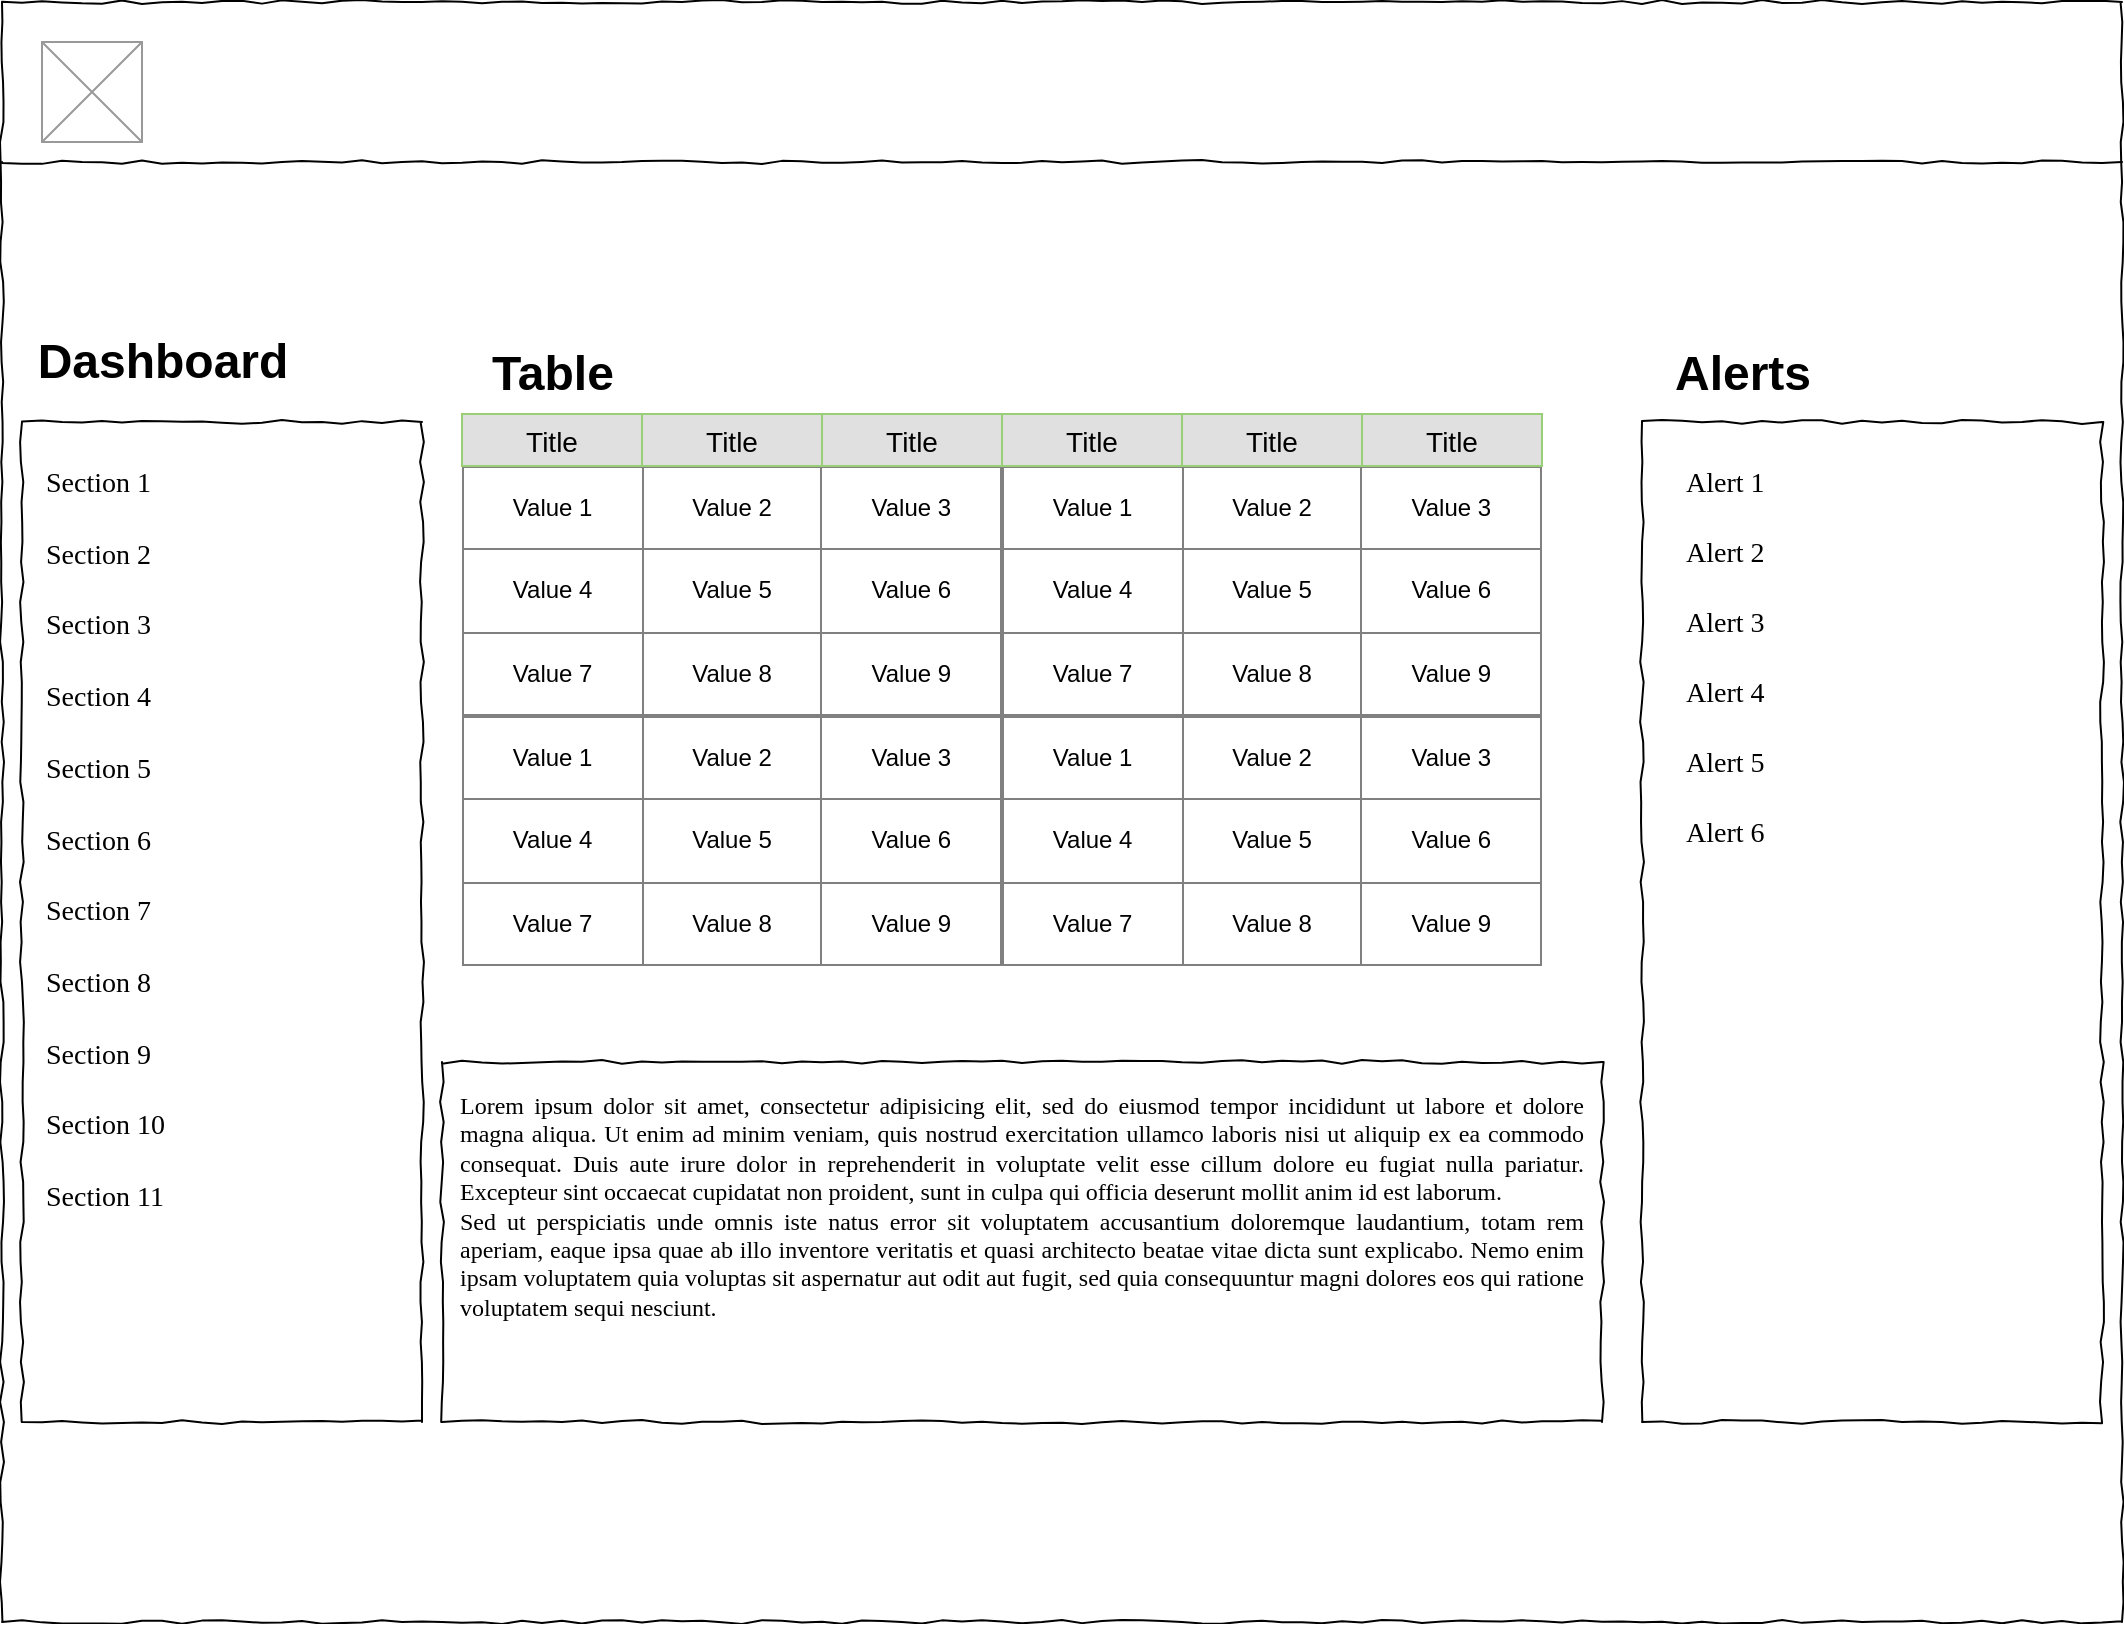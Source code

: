 <mxfile version="12.4.7" type="device"><diagram name="Page-1" id="03018318-947c-dd8e-b7a3-06fadd420f32"><mxGraphModel dx="1108" dy="479" grid="1" gridSize="10" guides="1" tooltips="1" connect="1" arrows="1" fold="1" page="1" pageScale="1" pageWidth="1100" pageHeight="850" background="#ffffff" math="0" shadow="0"><root><mxCell id="0"/><mxCell id="1" parent="0"/><mxCell id="677b7b8949515195-1" value="" style="whiteSpace=wrap;html=1;rounded=0;shadow=0;labelBackgroundColor=none;strokeColor=#000000;strokeWidth=1;fillColor=none;fontFamily=Verdana;fontSize=12;fontColor=#000000;align=center;comic=1;" parent="1" vertex="1"><mxGeometry x="20" y="20" width="1060" height="810" as="geometry"/></mxCell><mxCell id="677b7b8949515195-8" value="" style="whiteSpace=wrap;html=1;rounded=0;shadow=0;labelBackgroundColor=none;strokeWidth=1;fillColor=none;fontFamily=Verdana;fontSize=12;align=center;comic=1;" parent="1" vertex="1"><mxGeometry x="30" y="230" width="200" height="500" as="geometry"/></mxCell><mxCell id="677b7b8949515195-9" value="" style="line;strokeWidth=1;html=1;rounded=0;shadow=0;labelBackgroundColor=none;fillColor=none;fontFamily=Verdana;fontSize=14;fontColor=#000000;align=center;comic=1;" parent="1" vertex="1"><mxGeometry x="20" y="50" width="1060" height="100" as="geometry"/></mxCell><mxCell id="677b7b8949515195-15" value="&lt;div style=&quot;text-align: justify&quot;&gt;&lt;span&gt;Lorem ipsum dolor sit amet, consectetur adipisicing elit, sed do eiusmod tempor incididunt ut labore et dolore magna aliqua. Ut enim ad minim veniam, quis nostrud exercitation ullamco laboris nisi ut aliquip ex ea commodo consequat. Duis aute irure dolor in reprehenderit in voluptate velit esse cillum dolore eu fugiat nulla pariatur. Excepteur sint occaecat cupidatat non proident, sunt in culpa qui officia deserunt mollit anim id est laborum.&lt;/span&gt;&lt;/div&gt;&lt;div style=&quot;text-align: justify&quot;&gt;&lt;span&gt;Sed ut perspiciatis unde omnis iste natus error sit voluptatem accusantium doloremque laudantium, totam rem aperiam, eaque ipsa quae ab illo inventore veritatis et quasi architecto beatae vitae dicta sunt explicabo. Nemo enim ipsam voluptatem quia voluptas sit aspernatur aut odit aut fugit, sed quia consequuntur magni dolores eos qui ratione voluptatem sequi nesciunt.&amp;nbsp;&lt;/span&gt;&lt;/div&gt;" style="whiteSpace=wrap;html=1;rounded=0;shadow=0;labelBackgroundColor=none;strokeWidth=1;fillColor=none;fontFamily=Verdana;fontSize=12;align=center;verticalAlign=top;spacing=10;comic=1;" parent="1" vertex="1"><mxGeometry x="240" y="550" width="580" height="180" as="geometry"/></mxCell><mxCell id="677b7b8949515195-25" value="" style="whiteSpace=wrap;html=1;rounded=0;shadow=0;labelBackgroundColor=none;strokeWidth=1;fillColor=none;fontFamily=Verdana;fontSize=12;align=center;comic=1;" parent="1" vertex="1"><mxGeometry x="840" y="230" width="230" height="500" as="geometry"/></mxCell><mxCell id="677b7b8949515195-27" value="Section 1" style="text;html=1;points=[];align=left;verticalAlign=top;spacingTop=-4;fontSize=14;fontFamily=Verdana" parent="1" vertex="1"><mxGeometry x="40" y="250" width="170" height="20" as="geometry"/></mxCell><mxCell id="677b7b8949515195-28" value="Section 2" style="text;html=1;points=[];align=left;verticalAlign=top;spacingTop=-4;fontSize=14;fontFamily=Verdana" parent="1" vertex="1"><mxGeometry x="40" y="286" width="170" height="20" as="geometry"/></mxCell><mxCell id="677b7b8949515195-29" value="Section 3" style="text;html=1;points=[];align=left;verticalAlign=top;spacingTop=-4;fontSize=14;fontFamily=Verdana" parent="1" vertex="1"><mxGeometry x="40" y="321" width="170" height="20" as="geometry"/></mxCell><mxCell id="677b7b8949515195-30" value="Section 4" style="text;html=1;points=[];align=left;verticalAlign=top;spacingTop=-4;fontSize=14;fontFamily=Verdana" parent="1" vertex="1"><mxGeometry x="40" y="357" width="170" height="20" as="geometry"/></mxCell><mxCell id="677b7b8949515195-31" value="Section 7" style="text;html=1;points=[];align=left;verticalAlign=top;spacingTop=-4;fontSize=14;fontFamily=Verdana" parent="1" vertex="1"><mxGeometry x="40" y="464" width="170" height="20" as="geometry"/></mxCell><mxCell id="677b7b8949515195-32" value="Section 8" style="text;html=1;points=[];align=left;verticalAlign=top;spacingTop=-4;fontSize=14;fontFamily=Verdana" parent="1" vertex="1"><mxGeometry x="40" y="500" width="170" height="20" as="geometry"/></mxCell><mxCell id="677b7b8949515195-33" value="Section 9" style="text;html=1;points=[];align=left;verticalAlign=top;spacingTop=-4;fontSize=14;fontFamily=Verdana" parent="1" vertex="1"><mxGeometry x="40" y="536" width="170" height="20" as="geometry"/></mxCell><mxCell id="677b7b8949515195-34" value="Section 10" style="text;html=1;points=[];align=left;verticalAlign=top;spacingTop=-4;fontSize=14;fontFamily=Verdana" parent="1" vertex="1"><mxGeometry x="40" y="571" width="170" height="20" as="geometry"/></mxCell><mxCell id="677b7b8949515195-35" value="Section 11" style="text;html=1;points=[];align=left;verticalAlign=top;spacingTop=-4;fontSize=14;fontFamily=Verdana" parent="1" vertex="1"><mxGeometry x="40" y="607" width="170" height="20" as="geometry"/></mxCell><mxCell id="677b7b8949515195-39" value="Section 5" style="text;html=1;points=[];align=left;verticalAlign=top;spacingTop=-4;fontSize=14;fontFamily=Verdana" parent="1" vertex="1"><mxGeometry x="40" y="393" width="170" height="20" as="geometry"/></mxCell><mxCell id="677b7b8949515195-40" value="Section 6" style="text;html=1;points=[];align=left;verticalAlign=top;spacingTop=-4;fontSize=14;fontFamily=Verdana" parent="1" vertex="1"><mxGeometry x="40" y="429" width="170" height="20" as="geometry"/></mxCell><mxCell id="677b7b8949515195-44" value="Alert 1" style="text;html=1;points=[];align=left;verticalAlign=top;spacingTop=-4;fontSize=14;fontFamily=Verdana" parent="1" vertex="1"><mxGeometry x="860" y="250" width="170" height="20" as="geometry"/></mxCell><mxCell id="677b7b8949515195-45" value="Alert 2" style="text;html=1;points=[];align=left;verticalAlign=top;spacingTop=-4;fontSize=14;fontFamily=Verdana" parent="1" vertex="1"><mxGeometry x="860" y="285" width="170" height="20" as="geometry"/></mxCell><mxCell id="677b7b8949515195-46" value="Alert 3" style="text;html=1;points=[];align=left;verticalAlign=top;spacingTop=-4;fontSize=14;fontFamily=Verdana" parent="1" vertex="1"><mxGeometry x="860" y="320" width="170" height="20" as="geometry"/></mxCell><mxCell id="677b7b8949515195-47" value="Alert 4" style="text;html=1;points=[];align=left;verticalAlign=top;spacingTop=-4;fontSize=14;fontFamily=Verdana" parent="1" vertex="1"><mxGeometry x="860" y="355" width="170" height="20" as="geometry"/></mxCell><mxCell id="677b7b8949515195-48" value="Alert 5" style="text;html=1;points=[];align=left;verticalAlign=top;spacingTop=-4;fontSize=14;fontFamily=Verdana" parent="1" vertex="1"><mxGeometry x="860" y="390" width="170" height="20" as="geometry"/></mxCell><mxCell id="677b7b8949515195-49" value="Alert 6" style="text;html=1;points=[];align=left;verticalAlign=top;spacingTop=-4;fontSize=14;fontFamily=Verdana" parent="1" vertex="1"><mxGeometry x="860" y="425" width="170" height="20" as="geometry"/></mxCell><mxCell id="C8YegmNehUbl_PGMrF8F-54" value="" style="shape=image;html=1;verticalAlign=top;verticalLabelPosition=bottom;labelBackgroundColor=#ffffff;imageAspect=0;aspect=fixed;image=https://cdn3.iconfinder.com/data/icons/essential-rounded/64/Rounded-31-128.png;strokeColor=#97D077;" vertex="1" parent="1"><mxGeometry x="990" y="40" width="28" height="28" as="geometry"/></mxCell><mxCell id="C8YegmNehUbl_PGMrF8F-55" value="" style="shape=image;html=1;verticalAlign=top;verticalLabelPosition=bottom;labelBackgroundColor=#ffffff;imageAspect=0;aspect=fixed;image=https://cdn4.iconfinder.com/data/icons/pictype-free-vector-icons/16/alarm-128.png;strokeColor=#97D077;" vertex="1" parent="1"><mxGeometry x="946" y="50" width="18" height="18" as="geometry"/></mxCell><mxCell id="C8YegmNehUbl_PGMrF8F-57" value="&lt;table border=&quot;1&quot; width=&quot;100%&quot; height=&quot;100%&quot; style=&quot;width:100%;height:100%;border-collapse:collapse;&quot;&gt;&lt;tr&gt;&lt;td align=&quot;center&quot;&gt;Value 1&lt;/td&gt;&lt;td align=&quot;center&quot;&gt;Value 2&lt;/td&gt;&lt;td align=&quot;center&quot;&gt;Value 3&lt;/td&gt;&lt;/tr&gt;&lt;tr&gt;&lt;td align=&quot;center&quot;&gt;Value 4&lt;/td&gt;&lt;td align=&quot;center&quot;&gt;Value 5&lt;/td&gt;&lt;td align=&quot;center&quot;&gt;Value 6&lt;/td&gt;&lt;/tr&gt;&lt;tr&gt;&lt;td align=&quot;center&quot;&gt;Value 7&lt;/td&gt;&lt;td align=&quot;center&quot;&gt;Value 8&lt;/td&gt;&lt;td align=&quot;center&quot;&gt;Value 9&lt;/td&gt;&lt;/tr&gt;&lt;/table&gt;" style="text;html=1;strokeColor=none;fillColor=none;overflow=fill;" vertex="1" parent="1"><mxGeometry x="250" y="252" width="270" height="125" as="geometry"/></mxCell><mxCell id="C8YegmNehUbl_PGMrF8F-64" value="Title" style="text;align=center;verticalAlign=middle;spacingLeft=4;spacingRight=4;fillColor=#e0e0e0;rotatable=0;points=[[0,0.5],[1,0.5]];portConstraint=eastwest;fontSize=14;strokeColor=#97D077;" vertex="1" parent="1"><mxGeometry x="250" y="226" width="90" height="26" as="geometry"/></mxCell><mxCell id="C8YegmNehUbl_PGMrF8F-67" value="Title" style="text;align=center;verticalAlign=middle;spacingLeft=4;spacingRight=4;fillColor=#e0e0e0;rotatable=0;points=[[0,0.5],[1,0.5]];portConstraint=eastwest;fontSize=14;strokeColor=#97D077;" vertex="1" parent="1"><mxGeometry x="340" y="226" width="90" height="26" as="geometry"/></mxCell><mxCell id="C8YegmNehUbl_PGMrF8F-68" value="Title" style="text;align=center;verticalAlign=middle;spacingLeft=4;spacingRight=4;fillColor=#e0e0e0;rotatable=0;points=[[0,0.5],[1,0.5]];portConstraint=eastwest;fontSize=14;strokeColor=#97D077;" vertex="1" parent="1"><mxGeometry x="430" y="226" width="90" height="26" as="geometry"/></mxCell><mxCell id="C8YegmNehUbl_PGMrF8F-69" value="&lt;table border=&quot;1&quot; width=&quot;100%&quot; height=&quot;100%&quot; style=&quot;width:100%;height:100%;border-collapse:collapse;&quot;&gt;&lt;tr&gt;&lt;td align=&quot;center&quot;&gt;Value 1&lt;/td&gt;&lt;td align=&quot;center&quot;&gt;Value 2&lt;/td&gt;&lt;td align=&quot;center&quot;&gt;Value 3&lt;/td&gt;&lt;/tr&gt;&lt;tr&gt;&lt;td align=&quot;center&quot;&gt;Value 4&lt;/td&gt;&lt;td align=&quot;center&quot;&gt;Value 5&lt;/td&gt;&lt;td align=&quot;center&quot;&gt;Value 6&lt;/td&gt;&lt;/tr&gt;&lt;tr&gt;&lt;td align=&quot;center&quot;&gt;Value 7&lt;/td&gt;&lt;td align=&quot;center&quot;&gt;Value 8&lt;/td&gt;&lt;td align=&quot;center&quot;&gt;Value 9&lt;/td&gt;&lt;/tr&gt;&lt;/table&gt;" style="text;html=1;strokeColor=none;fillColor=none;overflow=fill;" vertex="1" parent="1"><mxGeometry x="250" y="377" width="270" height="125" as="geometry"/></mxCell><mxCell id="C8YegmNehUbl_PGMrF8F-70" value="&lt;table border=&quot;1&quot; width=&quot;100%&quot; height=&quot;100%&quot; style=&quot;width:100%;height:100%;border-collapse:collapse;&quot;&gt;&lt;tr&gt;&lt;td align=&quot;center&quot;&gt;Value 1&lt;/td&gt;&lt;td align=&quot;center&quot;&gt;Value 2&lt;/td&gt;&lt;td align=&quot;center&quot;&gt;Value 3&lt;/td&gt;&lt;/tr&gt;&lt;tr&gt;&lt;td align=&quot;center&quot;&gt;Value 4&lt;/td&gt;&lt;td align=&quot;center&quot;&gt;Value 5&lt;/td&gt;&lt;td align=&quot;center&quot;&gt;Value 6&lt;/td&gt;&lt;/tr&gt;&lt;tr&gt;&lt;td align=&quot;center&quot;&gt;Value 7&lt;/td&gt;&lt;td align=&quot;center&quot;&gt;Value 8&lt;/td&gt;&lt;td align=&quot;center&quot;&gt;Value 9&lt;/td&gt;&lt;/tr&gt;&lt;/table&gt;" style="text;html=1;strokeColor=none;fillColor=none;overflow=fill;" vertex="1" parent="1"><mxGeometry x="520" y="252" width="270" height="125" as="geometry"/></mxCell><mxCell id="C8YegmNehUbl_PGMrF8F-71" value="&lt;table border=&quot;1&quot; width=&quot;100%&quot; height=&quot;100%&quot; style=&quot;width:100%;height:100%;border-collapse:collapse;&quot;&gt;&lt;tr&gt;&lt;td align=&quot;center&quot;&gt;Value 1&lt;/td&gt;&lt;td align=&quot;center&quot;&gt;Value 2&lt;/td&gt;&lt;td align=&quot;center&quot;&gt;Value 3&lt;/td&gt;&lt;/tr&gt;&lt;tr&gt;&lt;td align=&quot;center&quot;&gt;Value 4&lt;/td&gt;&lt;td align=&quot;center&quot;&gt;Value 5&lt;/td&gt;&lt;td align=&quot;center&quot;&gt;Value 6&lt;/td&gt;&lt;/tr&gt;&lt;tr&gt;&lt;td align=&quot;center&quot;&gt;Value 7&lt;/td&gt;&lt;td align=&quot;center&quot;&gt;Value 8&lt;/td&gt;&lt;td align=&quot;center&quot;&gt;Value 9&lt;/td&gt;&lt;/tr&gt;&lt;/table&gt;" style="text;html=1;strokeColor=none;fillColor=none;overflow=fill;" vertex="1" parent="1"><mxGeometry x="520" y="377" width="270" height="125" as="geometry"/></mxCell><mxCell id="C8YegmNehUbl_PGMrF8F-72" value="Title" style="text;align=center;verticalAlign=middle;spacingLeft=4;spacingRight=4;fillColor=#e0e0e0;rotatable=0;points=[[0,0.5],[1,0.5]];portConstraint=eastwest;fontSize=14;strokeColor=#97D077;" vertex="1" parent="1"><mxGeometry x="520" y="226" width="90" height="26" as="geometry"/></mxCell><mxCell id="C8YegmNehUbl_PGMrF8F-73" value="Title" style="text;align=center;verticalAlign=middle;spacingLeft=4;spacingRight=4;fillColor=#e0e0e0;rotatable=0;points=[[0,0.5],[1,0.5]];portConstraint=eastwest;fontSize=14;strokeColor=#97D077;" vertex="1" parent="1"><mxGeometry x="610" y="226" width="90" height="26" as="geometry"/></mxCell><mxCell id="C8YegmNehUbl_PGMrF8F-74" value="Title" style="text;align=center;verticalAlign=middle;spacingLeft=4;spacingRight=4;fillColor=#e0e0e0;rotatable=0;points=[[0,0.5],[1,0.5]];portConstraint=eastwest;fontSize=14;strokeColor=#97D077;" vertex="1" parent="1"><mxGeometry x="700" y="226" width="90" height="26" as="geometry"/></mxCell><mxCell id="C8YegmNehUbl_PGMrF8F-76" value="Table" style="text;strokeColor=none;fillColor=none;html=1;fontSize=24;fontStyle=1;verticalAlign=middle;align=center;" vertex="1" parent="1"><mxGeometry x="245" y="186" width="100" height="40" as="geometry"/></mxCell><mxCell id="C8YegmNehUbl_PGMrF8F-79" value="Dashboard" style="text;strokeColor=none;fillColor=none;html=1;fontSize=24;fontStyle=1;verticalAlign=middle;align=center;" vertex="1" parent="1"><mxGeometry x="50" y="180" width="100" height="40" as="geometry"/></mxCell><mxCell id="C8YegmNehUbl_PGMrF8F-81" value="Alerts" style="text;strokeColor=none;fillColor=none;html=1;fontSize=24;fontStyle=1;verticalAlign=middle;align=center;" vertex="1" parent="1"><mxGeometry x="840" y="186" width="100" height="40" as="geometry"/></mxCell><mxCell id="C8YegmNehUbl_PGMrF8F-83" value="" style="verticalLabelPosition=bottom;shadow=0;dashed=0;align=center;html=1;verticalAlign=top;strokeWidth=1;shape=mxgraph.mockup.graphics.simpleIcon;strokeColor=#999999;" vertex="1" parent="1"><mxGeometry x="40" y="40" width="50" height="50" as="geometry"/></mxCell></root></mxGraphModel></diagram></mxfile>
